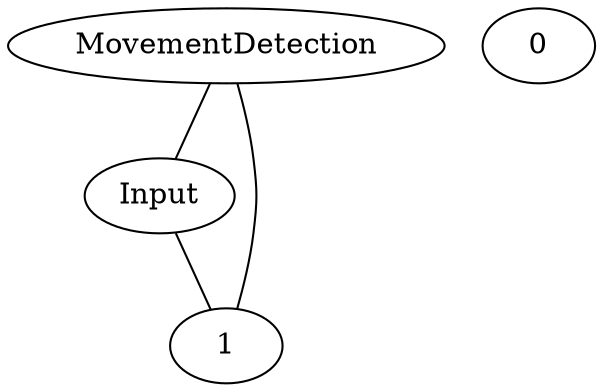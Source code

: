 graph G {
  Input;
  0;
  MovementDetection;
  1;
  MovementDetection -- Input;
  Input -- 1;
  MovementDetection -- 1;
}

